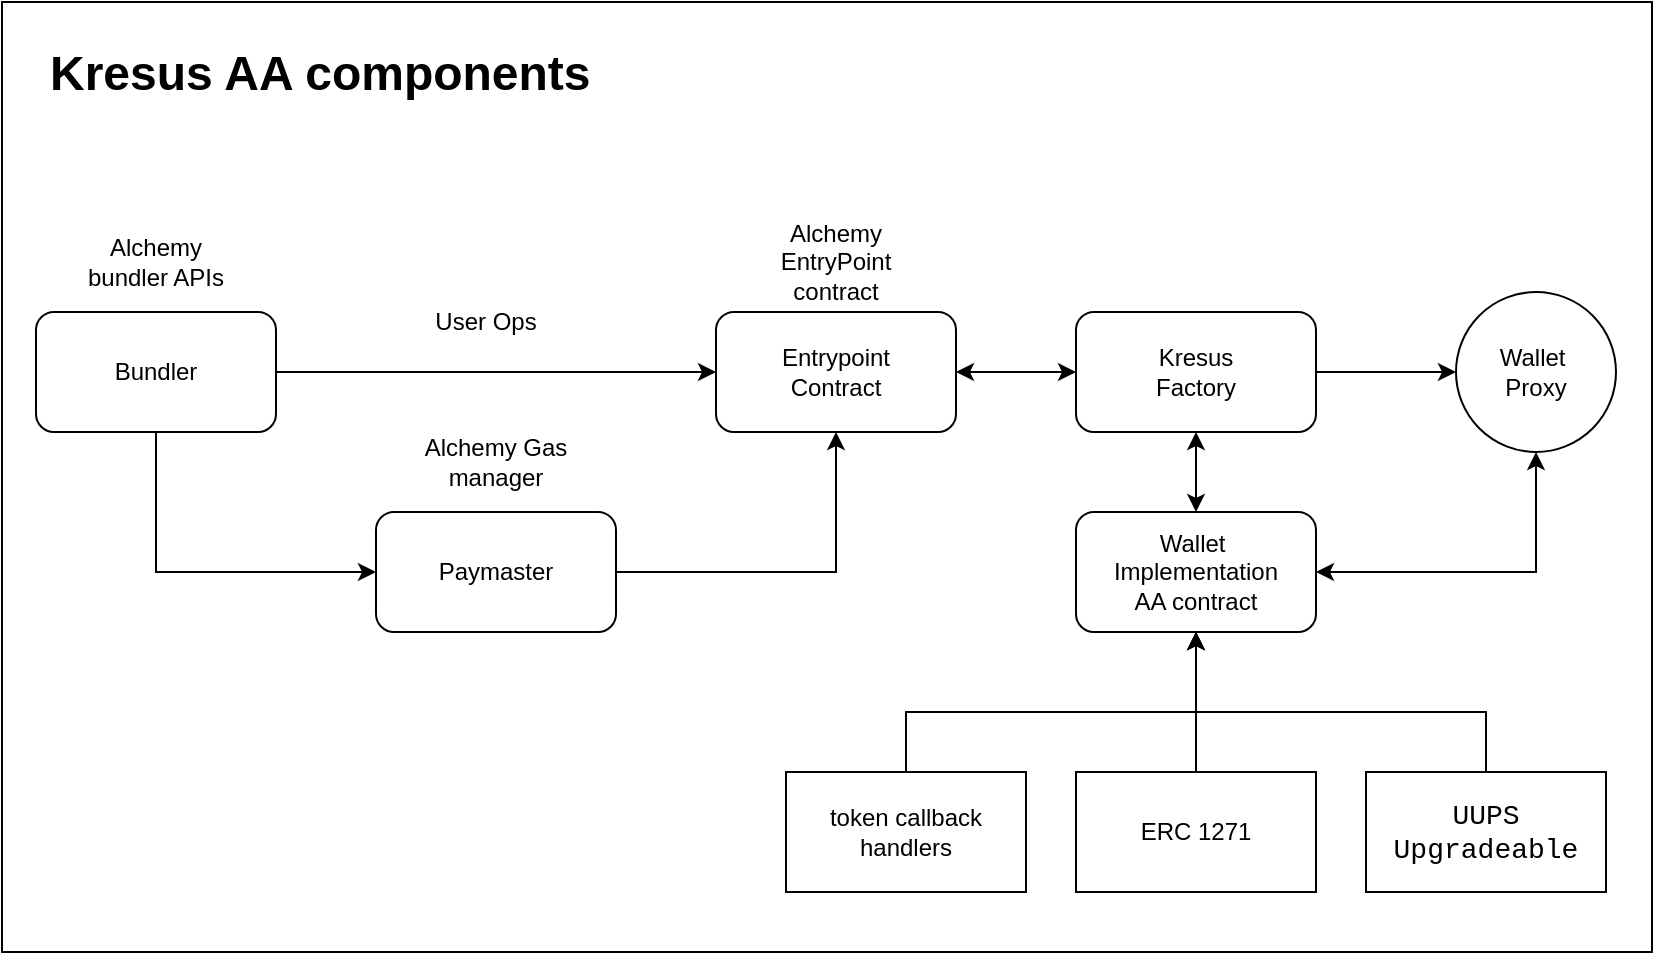 <mxfile version="24.2.2" type="github">
  <diagram name="Page-1" id="6xthjZ5Lu3Rkhmqp_Xl_">
    <mxGraphModel dx="1311" dy="647" grid="1" gridSize="10" guides="1" tooltips="1" connect="1" arrows="1" fold="1" page="1" pageScale="1" pageWidth="850" pageHeight="1100" math="0" shadow="0">
      <root>
        <mxCell id="0" />
        <mxCell id="1" parent="0" />
        <mxCell id="sJMzvKe1cDnr5FpkITX1-20" value="" style="rounded=0;whiteSpace=wrap;html=1;" vertex="1" parent="1">
          <mxGeometry x="13" y="125" width="825" height="475" as="geometry" />
        </mxCell>
        <mxCell id="sJMzvKe1cDnr5FpkITX1-4" style="edgeStyle=orthogonalEdgeStyle;rounded=0;orthogonalLoop=1;jettySize=auto;html=1;" edge="1" parent="1" source="sJMzvKe1cDnr5FpkITX1-1" target="sJMzvKe1cDnr5FpkITX1-2">
          <mxGeometry relative="1" as="geometry" />
        </mxCell>
        <mxCell id="sJMzvKe1cDnr5FpkITX1-10" style="edgeStyle=orthogonalEdgeStyle;rounded=0;orthogonalLoop=1;jettySize=auto;html=1;entryX=0;entryY=0.5;entryDx=0;entryDy=0;" edge="1" parent="1" source="sJMzvKe1cDnr5FpkITX1-1" target="sJMzvKe1cDnr5FpkITX1-7">
          <mxGeometry relative="1" as="geometry">
            <Array as="points">
              <mxPoint x="90" y="410" />
            </Array>
          </mxGeometry>
        </mxCell>
        <mxCell id="sJMzvKe1cDnr5FpkITX1-1" value="Bundler" style="rounded=1;whiteSpace=wrap;html=1;" vertex="1" parent="1">
          <mxGeometry x="30" y="280" width="120" height="60" as="geometry" />
        </mxCell>
        <mxCell id="sJMzvKe1cDnr5FpkITX1-2" value="Entrypoint&lt;div&gt;Contract&lt;/div&gt;" style="rounded=1;whiteSpace=wrap;html=1;" vertex="1" parent="1">
          <mxGeometry x="370" y="280" width="120" height="60" as="geometry" />
        </mxCell>
        <mxCell id="sJMzvKe1cDnr5FpkITX1-3" value="User Ops" style="text;html=1;align=center;verticalAlign=middle;whiteSpace=wrap;rounded=0;" vertex="1" parent="1">
          <mxGeometry x="210" y="270" width="90" height="30" as="geometry" />
        </mxCell>
        <mxCell id="sJMzvKe1cDnr5FpkITX1-5" value="Alchemy bundler APIs" style="text;html=1;align=center;verticalAlign=middle;whiteSpace=wrap;rounded=0;" vertex="1" parent="1">
          <mxGeometry x="45" y="240" width="90" height="30" as="geometry" />
        </mxCell>
        <mxCell id="sJMzvKe1cDnr5FpkITX1-6" value="Alchemy EntryPoint&lt;br&gt;contract" style="text;html=1;align=center;verticalAlign=middle;whiteSpace=wrap;rounded=0;" vertex="1" parent="1">
          <mxGeometry x="385" y="240" width="90" height="30" as="geometry" />
        </mxCell>
        <mxCell id="sJMzvKe1cDnr5FpkITX1-11" style="edgeStyle=orthogonalEdgeStyle;rounded=0;orthogonalLoop=1;jettySize=auto;html=1;entryX=0.5;entryY=1;entryDx=0;entryDy=0;" edge="1" parent="1" source="sJMzvKe1cDnr5FpkITX1-7" target="sJMzvKe1cDnr5FpkITX1-2">
          <mxGeometry relative="1" as="geometry" />
        </mxCell>
        <mxCell id="sJMzvKe1cDnr5FpkITX1-7" value="Paymaster" style="rounded=1;whiteSpace=wrap;html=1;" vertex="1" parent="1">
          <mxGeometry x="200" y="380" width="120" height="60" as="geometry" />
        </mxCell>
        <mxCell id="sJMzvKe1cDnr5FpkITX1-9" value="Alchemy Gas manager" style="text;html=1;align=center;verticalAlign=middle;whiteSpace=wrap;rounded=0;" vertex="1" parent="1">
          <mxGeometry x="215" y="340" width="90" height="30" as="geometry" />
        </mxCell>
        <mxCell id="sJMzvKe1cDnr5FpkITX1-14" value="" style="edgeStyle=orthogonalEdgeStyle;rounded=0;orthogonalLoop=1;jettySize=auto;html=1;startArrow=classic;startFill=1;" edge="1" parent="1" source="sJMzvKe1cDnr5FpkITX1-12" target="sJMzvKe1cDnr5FpkITX1-2">
          <mxGeometry relative="1" as="geometry" />
        </mxCell>
        <mxCell id="sJMzvKe1cDnr5FpkITX1-16" value="" style="edgeStyle=orthogonalEdgeStyle;rounded=0;orthogonalLoop=1;jettySize=auto;html=1;startArrow=classic;startFill=1;" edge="1" parent="1" source="sJMzvKe1cDnr5FpkITX1-12" target="sJMzvKe1cDnr5FpkITX1-15">
          <mxGeometry relative="1" as="geometry" />
        </mxCell>
        <mxCell id="sJMzvKe1cDnr5FpkITX1-18" value="" style="edgeStyle=orthogonalEdgeStyle;rounded=0;orthogonalLoop=1;jettySize=auto;html=1;" edge="1" parent="1" source="sJMzvKe1cDnr5FpkITX1-12" target="sJMzvKe1cDnr5FpkITX1-17">
          <mxGeometry relative="1" as="geometry" />
        </mxCell>
        <mxCell id="sJMzvKe1cDnr5FpkITX1-12" value="Kresus&lt;br&gt;Factory" style="rounded=1;whiteSpace=wrap;html=1;" vertex="1" parent="1">
          <mxGeometry x="550" y="280" width="120" height="60" as="geometry" />
        </mxCell>
        <mxCell id="sJMzvKe1cDnr5FpkITX1-19" style="edgeStyle=orthogonalEdgeStyle;rounded=0;orthogonalLoop=1;jettySize=auto;html=1;startArrow=classic;startFill=1;" edge="1" parent="1" source="sJMzvKe1cDnr5FpkITX1-15" target="sJMzvKe1cDnr5FpkITX1-17">
          <mxGeometry relative="1" as="geometry" />
        </mxCell>
        <mxCell id="sJMzvKe1cDnr5FpkITX1-15" value="Wallet&amp;nbsp;&lt;br&gt;Implementation&lt;br&gt;AA contract" style="rounded=1;whiteSpace=wrap;html=1;" vertex="1" parent="1">
          <mxGeometry x="550" y="380" width="120" height="60" as="geometry" />
        </mxCell>
        <mxCell id="sJMzvKe1cDnr5FpkITX1-17" value="Wallet&amp;nbsp;&lt;div&gt;Proxy&lt;/div&gt;" style="ellipse;whiteSpace=wrap;html=1;rounded=1;" vertex="1" parent="1">
          <mxGeometry x="740" y="270" width="80" height="80" as="geometry" />
        </mxCell>
        <mxCell id="sJMzvKe1cDnr5FpkITX1-21" value="&lt;h1 data-sider-select-id=&quot;0070bef6-9d20-45a6-8639-8bb5986b9c1f&quot; style=&quot;margin-top: 0px;&quot;&gt;Kresus AA components&lt;/h1&gt;" style="text;html=1;whiteSpace=wrap;overflow=hidden;rounded=0;" vertex="1" parent="1">
          <mxGeometry x="35" y="140" width="285" height="50" as="geometry" />
        </mxCell>
        <mxCell id="sJMzvKe1cDnr5FpkITX1-26" style="edgeStyle=orthogonalEdgeStyle;rounded=0;orthogonalLoop=1;jettySize=auto;html=1;" edge="1" parent="1" source="sJMzvKe1cDnr5FpkITX1-22" target="sJMzvKe1cDnr5FpkITX1-15">
          <mxGeometry relative="1" as="geometry">
            <Array as="points">
              <mxPoint x="465" y="480" />
              <mxPoint x="610" y="480" />
            </Array>
          </mxGeometry>
        </mxCell>
        <mxCell id="sJMzvKe1cDnr5FpkITX1-22" value="token callback handlers" style="rounded=0;whiteSpace=wrap;html=1;" vertex="1" parent="1">
          <mxGeometry x="405" y="510" width="120" height="60" as="geometry" />
        </mxCell>
        <mxCell id="sJMzvKe1cDnr5FpkITX1-27" style="edgeStyle=orthogonalEdgeStyle;rounded=0;orthogonalLoop=1;jettySize=auto;html=1;" edge="1" parent="1" source="sJMzvKe1cDnr5FpkITX1-23" target="sJMzvKe1cDnr5FpkITX1-15">
          <mxGeometry relative="1" as="geometry" />
        </mxCell>
        <mxCell id="sJMzvKe1cDnr5FpkITX1-23" value="ERC 1271" style="rounded=0;whiteSpace=wrap;html=1;" vertex="1" parent="1">
          <mxGeometry x="550" y="510" width="120" height="60" as="geometry" />
        </mxCell>
        <mxCell id="sJMzvKe1cDnr5FpkITX1-28" style="edgeStyle=orthogonalEdgeStyle;rounded=0;orthogonalLoop=1;jettySize=auto;html=1;entryX=0.5;entryY=1;entryDx=0;entryDy=0;" edge="1" parent="1" source="sJMzvKe1cDnr5FpkITX1-25" target="sJMzvKe1cDnr5FpkITX1-15">
          <mxGeometry relative="1" as="geometry">
            <Array as="points">
              <mxPoint x="755" y="480" />
              <mxPoint x="610" y="480" />
            </Array>
          </mxGeometry>
        </mxCell>
        <mxCell id="sJMzvKe1cDnr5FpkITX1-25" value="&lt;span data-sider-select-id=&quot;b8c48507-3014-4c40-be2f-035dc822d5de&quot; style=&quot;font-family: Consolas, &amp;quot;Courier New&amp;quot;, monospace; font-size: 14px; text-align: left; white-space: pre; background-color: rgb(255, 255, 255);&quot;&gt;UUPS&lt;br/&gt;Upgradeable&lt;/span&gt;" style="rounded=0;whiteSpace=wrap;html=1;" vertex="1" parent="1">
          <mxGeometry x="695" y="510" width="120" height="60" as="geometry" />
        </mxCell>
      </root>
    </mxGraphModel>
  </diagram>
</mxfile>
